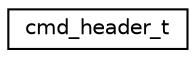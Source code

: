 digraph "Graphical Class Hierarchy"
{
 // LATEX_PDF_SIZE
  edge [fontname="Helvetica",fontsize="10",labelfontname="Helvetica",labelfontsize="10"];
  node [fontname="Helvetica",fontsize="10",shape=record];
  rankdir="LR";
  Node0 [label="cmd_header_t",height=0.2,width=0.4,color="black", fillcolor="white", style="filled",URL="$structcmd__header__t.html",tooltip=" "];
}
